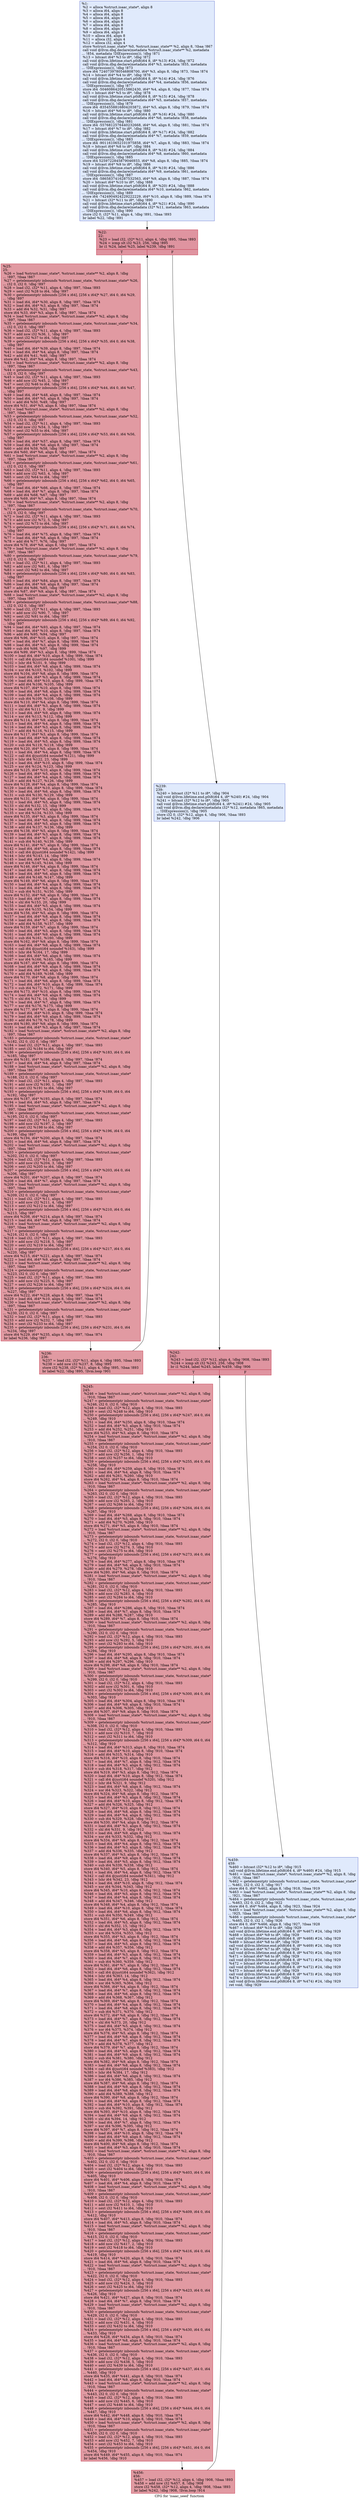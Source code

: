 digraph "CFG for 'isaac_seed' function" {
	label="CFG for 'isaac_seed' function";

	Node0x250f020 [shape=record,color="#3d50c3ff", style=filled, fillcolor="#b9d0f970",label="{%1:\l  %2 = alloca %struct.isaac_state*, align 8\l  %3 = alloca i64, align 8\l  %4 = alloca i64, align 8\l  %5 = alloca i64, align 8\l  %6 = alloca i64, align 8\l  %7 = alloca i64, align 8\l  %8 = alloca i64, align 8\l  %9 = alloca i64, align 8\l  %10 = alloca i64, align 8\l  %11 = alloca i32, align 4\l  %12 = alloca i32, align 4\l  store %struct.isaac_state* %0, %struct.isaac_state** %2, align 8, !tbaa !867\l  call void @llvm.dbg.declare(metadata %struct.isaac_state** %2, metadata\l... !854, metadata !DIExpression()), !dbg !871\l  %13 = bitcast i64* %3 to i8*, !dbg !872\l  call void @llvm.lifetime.start.p0i8(i64 8, i8* %13) #24, !dbg !872\l  call void @llvm.dbg.declare(metadata i64* %3, metadata !855, metadata\l... !DIExpression()), !dbg !873\l  store i64 7240739780546808700, i64* %3, align 8, !dbg !873, !tbaa !874\l  %14 = bitcast i64* %4 to i8*, !dbg !876\l  call void @llvm.lifetime.start.p0i8(i64 8, i8* %14) #24, !dbg !876\l  call void @llvm.dbg.declare(metadata i64* %4, metadata !856, metadata\l... !DIExpression()), !dbg !877\l  store i64 -5046086420515862430, i64* %4, align 8, !dbg !877, !tbaa !874\l  %15 = bitcast i64* %5 to i8*, !dbg !878\l  call void @llvm.lifetime.start.p0i8(i64 8, i8* %15) #24, !dbg !878\l  call void @llvm.dbg.declare(metadata i64* %5, metadata !857, metadata\l... !DIExpression()), !dbg !879\l  store i64 -8354558816804203872, i64* %5, align 8, !dbg !879, !tbaa !874\l  %16 = bitcast i64* %6 to i8*, !dbg !880\l  call void @llvm.lifetime.start.p0i8(i64 8, i8* %16) #24, !dbg !880\l  call void @llvm.dbg.declare(metadata i64* %6, metadata !858, metadata\l... !DIExpression()), !dbg !881\l  store i64 -5576812576440232668, i64* %6, align 8, !dbg !881, !tbaa !874\l  %17 = bitcast i64* %7 to i8*, !dbg !882\l  call void @llvm.lifetime.start.p0i8(i64 8, i8* %17) #24, !dbg !882\l  call void @llvm.dbg.declare(metadata i64* %7, metadata !859, metadata\l... !DIExpression()), !dbg !883\l  store i64 -9011610652101975858, i64* %7, align 8, !dbg !883, !tbaa !874\l  %18 = bitcast i64* %8 to i8*, !dbg !884\l  call void @llvm.lifetime.start.p0i8(i64 8, i8* %18) #24, !dbg !884\l  call void @llvm.dbg.declare(metadata i64* %8, metadata !860, metadata\l... !DIExpression()), !dbg !885\l  store i64 5259722845879046933, i64* %8, align 8, !dbg !885, !tbaa !874\l  %19 = bitcast i64* %9 to i8*, !dbg !886\l  call void @llvm.lifetime.start.p0i8(i64 8, i8* %19) #24, !dbg !886\l  call void @llvm.dbg.declare(metadata i64* %9, metadata !861, metadata\l... !DIExpression()), !dbg !887\l  store i64 -5865837416287532563, i64* %9, align 8, !dbg !887, !tbaa !874\l  %20 = bitcast i64* %10 to i8*, !dbg !888\l  call void @llvm.lifetime.start.p0i8(i64 8, i8* %20) #24, !dbg !888\l  call void @llvm.dbg.declare(metadata i64* %10, metadata !862, metadata\l... !DIExpression()), !dbg !889\l  store i64 -7424904924229222229, i64* %10, align 8, !dbg !889, !tbaa !874\l  %21 = bitcast i32* %11 to i8*, !dbg !890\l  call void @llvm.lifetime.start.p0i8(i64 4, i8* %21) #24, !dbg !890\l  call void @llvm.dbg.declare(metadata i32* %11, metadata !863, metadata\l... !DIExpression()), !dbg !890\l  store i32 0, i32* %11, align 4, !dbg !891, !tbaa !893\l  br label %22, !dbg !891\l}"];
	Node0x250f020 -> Node0x250f070;
	Node0x250f070 [shape=record,color="#b70d28ff", style=filled, fillcolor="#b70d2870",label="{%22:\l22:                                               \l  %23 = load i32, i32* %11, align 4, !dbg !895, !tbaa !893\l  %24 = icmp slt i32 %23, 256, !dbg !895\l  br i1 %24, label %25, label %239, !dbg !891\l|{<s0>T|<s1>F}}"];
	Node0x250f070:s0 -> Node0x250f0c0;
	Node0x250f070:s1 -> Node0x250f160;
	Node0x250f0c0 [shape=record,color="#b70d28ff", style=filled, fillcolor="#bb1b2c70",label="{%25:\l25:                                               \l  %26 = load %struct.isaac_state*, %struct.isaac_state** %2, align 8, !dbg\l... !897, !tbaa !867\l  %27 = getelementptr inbounds %struct.isaac_state, %struct.isaac_state* %26,\l... i32 0, i32 0, !dbg !897\l  %28 = load i32, i32* %11, align 4, !dbg !897, !tbaa !893\l  %29 = sext i32 %28 to i64, !dbg !897\l  %30 = getelementptr inbounds [256 x i64], [256 x i64]* %27, i64 0, i64 %29,\l... !dbg !897\l  %31 = load i64, i64* %30, align 8, !dbg !897, !tbaa !874\l  %32 = load i64, i64* %3, align 8, !dbg !897, !tbaa !874\l  %33 = add i64 %32, %31, !dbg !897\l  store i64 %33, i64* %3, align 8, !dbg !897, !tbaa !874\l  %34 = load %struct.isaac_state*, %struct.isaac_state** %2, align 8, !dbg\l... !897, !tbaa !867\l  %35 = getelementptr inbounds %struct.isaac_state, %struct.isaac_state* %34,\l... i32 0, i32 0, !dbg !897\l  %36 = load i32, i32* %11, align 4, !dbg !897, !tbaa !893\l  %37 = add nsw i32 %36, 1, !dbg !897\l  %38 = sext i32 %37 to i64, !dbg !897\l  %39 = getelementptr inbounds [256 x i64], [256 x i64]* %35, i64 0, i64 %38,\l... !dbg !897\l  %40 = load i64, i64* %39, align 8, !dbg !897, !tbaa !874\l  %41 = load i64, i64* %4, align 8, !dbg !897, !tbaa !874\l  %42 = add i64 %41, %40, !dbg !897\l  store i64 %42, i64* %4, align 8, !dbg !897, !tbaa !874\l  %43 = load %struct.isaac_state*, %struct.isaac_state** %2, align 8, !dbg\l... !897, !tbaa !867\l  %44 = getelementptr inbounds %struct.isaac_state, %struct.isaac_state* %43,\l... i32 0, i32 0, !dbg !897\l  %45 = load i32, i32* %11, align 4, !dbg !897, !tbaa !893\l  %46 = add nsw i32 %45, 2, !dbg !897\l  %47 = sext i32 %46 to i64, !dbg !897\l  %48 = getelementptr inbounds [256 x i64], [256 x i64]* %44, i64 0, i64 %47,\l... !dbg !897\l  %49 = load i64, i64* %48, align 8, !dbg !897, !tbaa !874\l  %50 = load i64, i64* %5, align 8, !dbg !897, !tbaa !874\l  %51 = add i64 %50, %49, !dbg !897\l  store i64 %51, i64* %5, align 8, !dbg !897, !tbaa !874\l  %52 = load %struct.isaac_state*, %struct.isaac_state** %2, align 8, !dbg\l... !897, !tbaa !867\l  %53 = getelementptr inbounds %struct.isaac_state, %struct.isaac_state* %52,\l... i32 0, i32 0, !dbg !897\l  %54 = load i32, i32* %11, align 4, !dbg !897, !tbaa !893\l  %55 = add nsw i32 %54, 3, !dbg !897\l  %56 = sext i32 %55 to i64, !dbg !897\l  %57 = getelementptr inbounds [256 x i64], [256 x i64]* %53, i64 0, i64 %56,\l... !dbg !897\l  %58 = load i64, i64* %57, align 8, !dbg !897, !tbaa !874\l  %59 = load i64, i64* %6, align 8, !dbg !897, !tbaa !874\l  %60 = add i64 %59, %58, !dbg !897\l  store i64 %60, i64* %6, align 8, !dbg !897, !tbaa !874\l  %61 = load %struct.isaac_state*, %struct.isaac_state** %2, align 8, !dbg\l... !897, !tbaa !867\l  %62 = getelementptr inbounds %struct.isaac_state, %struct.isaac_state* %61,\l... i32 0, i32 0, !dbg !897\l  %63 = load i32, i32* %11, align 4, !dbg !897, !tbaa !893\l  %64 = add nsw i32 %63, 4, !dbg !897\l  %65 = sext i32 %64 to i64, !dbg !897\l  %66 = getelementptr inbounds [256 x i64], [256 x i64]* %62, i64 0, i64 %65,\l... !dbg !897\l  %67 = load i64, i64* %66, align 8, !dbg !897, !tbaa !874\l  %68 = load i64, i64* %7, align 8, !dbg !897, !tbaa !874\l  %69 = add i64 %68, %67, !dbg !897\l  store i64 %69, i64* %7, align 8, !dbg !897, !tbaa !874\l  %70 = load %struct.isaac_state*, %struct.isaac_state** %2, align 8, !dbg\l... !897, !tbaa !867\l  %71 = getelementptr inbounds %struct.isaac_state, %struct.isaac_state* %70,\l... i32 0, i32 0, !dbg !897\l  %72 = load i32, i32* %11, align 4, !dbg !897, !tbaa !893\l  %73 = add nsw i32 %72, 5, !dbg !897\l  %74 = sext i32 %73 to i64, !dbg !897\l  %75 = getelementptr inbounds [256 x i64], [256 x i64]* %71, i64 0, i64 %74,\l... !dbg !897\l  %76 = load i64, i64* %75, align 8, !dbg !897, !tbaa !874\l  %77 = load i64, i64* %8, align 8, !dbg !897, !tbaa !874\l  %78 = add i64 %77, %76, !dbg !897\l  store i64 %78, i64* %8, align 8, !dbg !897, !tbaa !874\l  %79 = load %struct.isaac_state*, %struct.isaac_state** %2, align 8, !dbg\l... !897, !tbaa !867\l  %80 = getelementptr inbounds %struct.isaac_state, %struct.isaac_state* %79,\l... i32 0, i32 0, !dbg !897\l  %81 = load i32, i32* %11, align 4, !dbg !897, !tbaa !893\l  %82 = add nsw i32 %81, 6, !dbg !897\l  %83 = sext i32 %82 to i64, !dbg !897\l  %84 = getelementptr inbounds [256 x i64], [256 x i64]* %80, i64 0, i64 %83,\l... !dbg !897\l  %85 = load i64, i64* %84, align 8, !dbg !897, !tbaa !874\l  %86 = load i64, i64* %9, align 8, !dbg !897, !tbaa !874\l  %87 = add i64 %86, %85, !dbg !897\l  store i64 %87, i64* %9, align 8, !dbg !897, !tbaa !874\l  %88 = load %struct.isaac_state*, %struct.isaac_state** %2, align 8, !dbg\l... !897, !tbaa !867\l  %89 = getelementptr inbounds %struct.isaac_state, %struct.isaac_state* %88,\l... i32 0, i32 0, !dbg !897\l  %90 = load i32, i32* %11, align 4, !dbg !897, !tbaa !893\l  %91 = add nsw i32 %90, 7, !dbg !897\l  %92 = sext i32 %91 to i64, !dbg !897\l  %93 = getelementptr inbounds [256 x i64], [256 x i64]* %89, i64 0, i64 %92,\l... !dbg !897\l  %94 = load i64, i64* %93, align 8, !dbg !897, !tbaa !874\l  %95 = load i64, i64* %10, align 8, !dbg !897, !tbaa !874\l  %96 = add i64 %95, %94, !dbg !897\l  store i64 %96, i64* %10, align 8, !dbg !897, !tbaa !874\l  %97 = load i64, i64* %7, align 8, !dbg !899, !tbaa !874\l  %98 = load i64, i64* %3, align 8, !dbg !899, !tbaa !874\l  %99 = sub i64 %98, %97, !dbg !899\l  store i64 %99, i64* %3, align 8, !dbg !899, !tbaa !874\l  %100 = load i64, i64* %10, align 8, !dbg !899, !tbaa !874\l  %101 = call i64 @just(i64 noundef %100), !dbg !899\l  %102 = lshr i64 %101, 9, !dbg !899\l  %103 = load i64, i64* %8, align 8, !dbg !899, !tbaa !874\l  %104 = xor i64 %103, %102, !dbg !899\l  store i64 %104, i64* %8, align 8, !dbg !899, !tbaa !874\l  %105 = load i64, i64* %3, align 8, !dbg !899, !tbaa !874\l  %106 = load i64, i64* %10, align 8, !dbg !899, !tbaa !874\l  %107 = add i64 %106, %105, !dbg !899\l  store i64 %107, i64* %10, align 8, !dbg !899, !tbaa !874\l  %108 = load i64, i64* %8, align 8, !dbg !899, !tbaa !874\l  %109 = load i64, i64* %4, align 8, !dbg !899, !tbaa !874\l  %110 = sub i64 %109, %108, !dbg !899\l  store i64 %110, i64* %4, align 8, !dbg !899, !tbaa !874\l  %111 = load i64, i64* %3, align 8, !dbg !899, !tbaa !874\l  %112 = shl i64 %111, 9, !dbg !899\l  %113 = load i64, i64* %9, align 8, !dbg !899, !tbaa !874\l  %114 = xor i64 %113, %112, !dbg !899\l  store i64 %114, i64* %9, align 8, !dbg !899, !tbaa !874\l  %115 = load i64, i64* %4, align 8, !dbg !899, !tbaa !874\l  %116 = load i64, i64* %3, align 8, !dbg !899, !tbaa !874\l  %117 = add i64 %116, %115, !dbg !899\l  store i64 %117, i64* %3, align 8, !dbg !899, !tbaa !874\l  %118 = load i64, i64* %9, align 8, !dbg !899, !tbaa !874\l  %119 = load i64, i64* %5, align 8, !dbg !899, !tbaa !874\l  %120 = sub i64 %119, %118, !dbg !899\l  store i64 %120, i64* %5, align 8, !dbg !899, !tbaa !874\l  %121 = load i64, i64* %4, align 8, !dbg !899, !tbaa !874\l  %122 = call i64 @just(i64 noundef %121), !dbg !899\l  %123 = lshr i64 %122, 23, !dbg !899\l  %124 = load i64, i64* %10, align 8, !dbg !899, !tbaa !874\l  %125 = xor i64 %124, %123, !dbg !899\l  store i64 %125, i64* %10, align 8, !dbg !899, !tbaa !874\l  %126 = load i64, i64* %5, align 8, !dbg !899, !tbaa !874\l  %127 = load i64, i64* %4, align 8, !dbg !899, !tbaa !874\l  %128 = add i64 %127, %126, !dbg !899\l  store i64 %128, i64* %4, align 8, !dbg !899, !tbaa !874\l  %129 = load i64, i64* %10, align 8, !dbg !899, !tbaa !874\l  %130 = load i64, i64* %6, align 8, !dbg !899, !tbaa !874\l  %131 = sub i64 %130, %129, !dbg !899\l  store i64 %131, i64* %6, align 8, !dbg !899, !tbaa !874\l  %132 = load i64, i64* %5, align 8, !dbg !899, !tbaa !874\l  %133 = shl i64 %132, 15, !dbg !899\l  %134 = load i64, i64* %3, align 8, !dbg !899, !tbaa !874\l  %135 = xor i64 %134, %133, !dbg !899\l  store i64 %135, i64* %3, align 8, !dbg !899, !tbaa !874\l  %136 = load i64, i64* %6, align 8, !dbg !899, !tbaa !874\l  %137 = load i64, i64* %5, align 8, !dbg !899, !tbaa !874\l  %138 = add i64 %137, %136, !dbg !899\l  store i64 %138, i64* %5, align 8, !dbg !899, !tbaa !874\l  %139 = load i64, i64* %3, align 8, !dbg !899, !tbaa !874\l  %140 = load i64, i64* %7, align 8, !dbg !899, !tbaa !874\l  %141 = sub i64 %140, %139, !dbg !899\l  store i64 %141, i64* %7, align 8, !dbg !899, !tbaa !874\l  %142 = load i64, i64* %6, align 8, !dbg !899, !tbaa !874\l  %143 = call i64 @just(i64 noundef %142), !dbg !899\l  %144 = lshr i64 %143, 14, !dbg !899\l  %145 = load i64, i64* %4, align 8, !dbg !899, !tbaa !874\l  %146 = xor i64 %145, %144, !dbg !899\l  store i64 %146, i64* %4, align 8, !dbg !899, !tbaa !874\l  %147 = load i64, i64* %7, align 8, !dbg !899, !tbaa !874\l  %148 = load i64, i64* %6, align 8, !dbg !899, !tbaa !874\l  %149 = add i64 %148, %147, !dbg !899\l  store i64 %149, i64* %6, align 8, !dbg !899, !tbaa !874\l  %150 = load i64, i64* %4, align 8, !dbg !899, !tbaa !874\l  %151 = load i64, i64* %8, align 8, !dbg !899, !tbaa !874\l  %152 = sub i64 %151, %150, !dbg !899\l  store i64 %152, i64* %8, align 8, !dbg !899, !tbaa !874\l  %153 = load i64, i64* %7, align 8, !dbg !899, !tbaa !874\l  %154 = shl i64 %153, 20, !dbg !899\l  %155 = load i64, i64* %5, align 8, !dbg !899, !tbaa !874\l  %156 = xor i64 %155, %154, !dbg !899\l  store i64 %156, i64* %5, align 8, !dbg !899, !tbaa !874\l  %157 = load i64, i64* %8, align 8, !dbg !899, !tbaa !874\l  %158 = load i64, i64* %7, align 8, !dbg !899, !tbaa !874\l  %159 = add i64 %158, %157, !dbg !899\l  store i64 %159, i64* %7, align 8, !dbg !899, !tbaa !874\l  %160 = load i64, i64* %5, align 8, !dbg !899, !tbaa !874\l  %161 = load i64, i64* %9, align 8, !dbg !899, !tbaa !874\l  %162 = sub i64 %161, %160, !dbg !899\l  store i64 %162, i64* %9, align 8, !dbg !899, !tbaa !874\l  %163 = load i64, i64* %8, align 8, !dbg !899, !tbaa !874\l  %164 = call i64 @just(i64 noundef %163), !dbg !899\l  %165 = lshr i64 %164, 17, !dbg !899\l  %166 = load i64, i64* %6, align 8, !dbg !899, !tbaa !874\l  %167 = xor i64 %166, %165, !dbg !899\l  store i64 %167, i64* %6, align 8, !dbg !899, !tbaa !874\l  %168 = load i64, i64* %9, align 8, !dbg !899, !tbaa !874\l  %169 = load i64, i64* %8, align 8, !dbg !899, !tbaa !874\l  %170 = add i64 %169, %168, !dbg !899\l  store i64 %170, i64* %8, align 8, !dbg !899, !tbaa !874\l  %171 = load i64, i64* %6, align 8, !dbg !899, !tbaa !874\l  %172 = load i64, i64* %10, align 8, !dbg !899, !tbaa !874\l  %173 = sub i64 %172, %171, !dbg !899\l  store i64 %173, i64* %10, align 8, !dbg !899, !tbaa !874\l  %174 = load i64, i64* %9, align 8, !dbg !899, !tbaa !874\l  %175 = shl i64 %174, 14, !dbg !899\l  %176 = load i64, i64* %7, align 8, !dbg !899, !tbaa !874\l  %177 = xor i64 %176, %175, !dbg !899\l  store i64 %177, i64* %7, align 8, !dbg !899, !tbaa !874\l  %178 = load i64, i64* %10, align 8, !dbg !899, !tbaa !874\l  %179 = load i64, i64* %9, align 8, !dbg !899, !tbaa !874\l  %180 = add i64 %179, %178, !dbg !899\l  store i64 %180, i64* %9, align 8, !dbg !899, !tbaa !874\l  %181 = load i64, i64* %3, align 8, !dbg !897, !tbaa !874\l  %182 = load %struct.isaac_state*, %struct.isaac_state** %2, align 8, !dbg\l... !897, !tbaa !867\l  %183 = getelementptr inbounds %struct.isaac_state, %struct.isaac_state*\l... %182, i32 0, i32 0, !dbg !897\l  %184 = load i32, i32* %11, align 4, !dbg !897, !tbaa !893\l  %185 = sext i32 %184 to i64, !dbg !897\l  %186 = getelementptr inbounds [256 x i64], [256 x i64]* %183, i64 0, i64\l... %185, !dbg !897\l  store i64 %181, i64* %186, align 8, !dbg !897, !tbaa !874\l  %187 = load i64, i64* %4, align 8, !dbg !897, !tbaa !874\l  %188 = load %struct.isaac_state*, %struct.isaac_state** %2, align 8, !dbg\l... !897, !tbaa !867\l  %189 = getelementptr inbounds %struct.isaac_state, %struct.isaac_state*\l... %188, i32 0, i32 0, !dbg !897\l  %190 = load i32, i32* %11, align 4, !dbg !897, !tbaa !893\l  %191 = add nsw i32 %190, 1, !dbg !897\l  %192 = sext i32 %191 to i64, !dbg !897\l  %193 = getelementptr inbounds [256 x i64], [256 x i64]* %189, i64 0, i64\l... %192, !dbg !897\l  store i64 %187, i64* %193, align 8, !dbg !897, !tbaa !874\l  %194 = load i64, i64* %5, align 8, !dbg !897, !tbaa !874\l  %195 = load %struct.isaac_state*, %struct.isaac_state** %2, align 8, !dbg\l... !897, !tbaa !867\l  %196 = getelementptr inbounds %struct.isaac_state, %struct.isaac_state*\l... %195, i32 0, i32 0, !dbg !897\l  %197 = load i32, i32* %11, align 4, !dbg !897, !tbaa !893\l  %198 = add nsw i32 %197, 2, !dbg !897\l  %199 = sext i32 %198 to i64, !dbg !897\l  %200 = getelementptr inbounds [256 x i64], [256 x i64]* %196, i64 0, i64\l... %199, !dbg !897\l  store i64 %194, i64* %200, align 8, !dbg !897, !tbaa !874\l  %201 = load i64, i64* %6, align 8, !dbg !897, !tbaa !874\l  %202 = load %struct.isaac_state*, %struct.isaac_state** %2, align 8, !dbg\l... !897, !tbaa !867\l  %203 = getelementptr inbounds %struct.isaac_state, %struct.isaac_state*\l... %202, i32 0, i32 0, !dbg !897\l  %204 = load i32, i32* %11, align 4, !dbg !897, !tbaa !893\l  %205 = add nsw i32 %204, 3, !dbg !897\l  %206 = sext i32 %205 to i64, !dbg !897\l  %207 = getelementptr inbounds [256 x i64], [256 x i64]* %203, i64 0, i64\l... %206, !dbg !897\l  store i64 %201, i64* %207, align 8, !dbg !897, !tbaa !874\l  %208 = load i64, i64* %7, align 8, !dbg !897, !tbaa !874\l  %209 = load %struct.isaac_state*, %struct.isaac_state** %2, align 8, !dbg\l... !897, !tbaa !867\l  %210 = getelementptr inbounds %struct.isaac_state, %struct.isaac_state*\l... %209, i32 0, i32 0, !dbg !897\l  %211 = load i32, i32* %11, align 4, !dbg !897, !tbaa !893\l  %212 = add nsw i32 %211, 4, !dbg !897\l  %213 = sext i32 %212 to i64, !dbg !897\l  %214 = getelementptr inbounds [256 x i64], [256 x i64]* %210, i64 0, i64\l... %213, !dbg !897\l  store i64 %208, i64* %214, align 8, !dbg !897, !tbaa !874\l  %215 = load i64, i64* %8, align 8, !dbg !897, !tbaa !874\l  %216 = load %struct.isaac_state*, %struct.isaac_state** %2, align 8, !dbg\l... !897, !tbaa !867\l  %217 = getelementptr inbounds %struct.isaac_state, %struct.isaac_state*\l... %216, i32 0, i32 0, !dbg !897\l  %218 = load i32, i32* %11, align 4, !dbg !897, !tbaa !893\l  %219 = add nsw i32 %218, 5, !dbg !897\l  %220 = sext i32 %219 to i64, !dbg !897\l  %221 = getelementptr inbounds [256 x i64], [256 x i64]* %217, i64 0, i64\l... %220, !dbg !897\l  store i64 %215, i64* %221, align 8, !dbg !897, !tbaa !874\l  %222 = load i64, i64* %9, align 8, !dbg !897, !tbaa !874\l  %223 = load %struct.isaac_state*, %struct.isaac_state** %2, align 8, !dbg\l... !897, !tbaa !867\l  %224 = getelementptr inbounds %struct.isaac_state, %struct.isaac_state*\l... %223, i32 0, i32 0, !dbg !897\l  %225 = load i32, i32* %11, align 4, !dbg !897, !tbaa !893\l  %226 = add nsw i32 %225, 6, !dbg !897\l  %227 = sext i32 %226 to i64, !dbg !897\l  %228 = getelementptr inbounds [256 x i64], [256 x i64]* %224, i64 0, i64\l... %227, !dbg !897\l  store i64 %222, i64* %228, align 8, !dbg !897, !tbaa !874\l  %229 = load i64, i64* %10, align 8, !dbg !897, !tbaa !874\l  %230 = load %struct.isaac_state*, %struct.isaac_state** %2, align 8, !dbg\l... !897, !tbaa !867\l  %231 = getelementptr inbounds %struct.isaac_state, %struct.isaac_state*\l... %230, i32 0, i32 0, !dbg !897\l  %232 = load i32, i32* %11, align 4, !dbg !897, !tbaa !893\l  %233 = add nsw i32 %232, 7, !dbg !897\l  %234 = sext i32 %233 to i64, !dbg !897\l  %235 = getelementptr inbounds [256 x i64], [256 x i64]* %231, i64 0, i64\l... %234, !dbg !897\l  store i64 %229, i64* %235, align 8, !dbg !897, !tbaa !874\l  br label %236, !dbg !897\l}"];
	Node0x250f0c0 -> Node0x250f110;
	Node0x250f110 [shape=record,color="#b70d28ff", style=filled, fillcolor="#bb1b2c70",label="{%236:\l236:                                              \l  %237 = load i32, i32* %11, align 4, !dbg !895, !tbaa !893\l  %238 = add nsw i32 %237, 8, !dbg !895\l  store i32 %238, i32* %11, align 4, !dbg !895, !tbaa !893\l  br label %22, !dbg !895, !llvm.loop !901\l}"];
	Node0x250f110 -> Node0x250f070;
	Node0x250f160 [shape=record,color="#3d50c3ff", style=filled, fillcolor="#b9d0f970",label="{%239:\l239:                                              \l  %240 = bitcast i32* %11 to i8*, !dbg !904\l  call void @llvm.lifetime.end.p0i8(i64 4, i8* %240) #24, !dbg !904\l  %241 = bitcast i32* %12 to i8*, !dbg !905\l  call void @llvm.lifetime.start.p0i8(i64 4, i8* %241) #24, !dbg !905\l  call void @llvm.dbg.declare(metadata i32* %12, metadata !865, metadata\l... !DIExpression()), !dbg !905\l  store i32 0, i32* %12, align 4, !dbg !906, !tbaa !893\l  br label %242, !dbg !906\l}"];
	Node0x250f160 -> Node0x250f1b0;
	Node0x250f1b0 [shape=record,color="#b70d28ff", style=filled, fillcolor="#b70d2870",label="{%242:\l242:                                              \l  %243 = load i32, i32* %12, align 4, !dbg !908, !tbaa !893\l  %244 = icmp slt i32 %243, 256, !dbg !908\l  br i1 %244, label %245, label %459, !dbg !906\l|{<s0>T|<s1>F}}"];
	Node0x250f1b0:s0 -> Node0x250f200;
	Node0x250f1b0:s1 -> Node0x250f2a0;
	Node0x250f200 [shape=record,color="#b70d28ff", style=filled, fillcolor="#bb1b2c70",label="{%245:\l245:                                              \l  %246 = load %struct.isaac_state*, %struct.isaac_state** %2, align 8, !dbg\l... !910, !tbaa !867\l  %247 = getelementptr inbounds %struct.isaac_state, %struct.isaac_state*\l... %246, i32 0, i32 0, !dbg !910\l  %248 = load i32, i32* %12, align 4, !dbg !910, !tbaa !893\l  %249 = sext i32 %248 to i64, !dbg !910\l  %250 = getelementptr inbounds [256 x i64], [256 x i64]* %247, i64 0, i64\l... %249, !dbg !910\l  %251 = load i64, i64* %250, align 8, !dbg !910, !tbaa !874\l  %252 = load i64, i64* %3, align 8, !dbg !910, !tbaa !874\l  %253 = add i64 %252, %251, !dbg !910\l  store i64 %253, i64* %3, align 8, !dbg !910, !tbaa !874\l  %254 = load %struct.isaac_state*, %struct.isaac_state** %2, align 8, !dbg\l... !910, !tbaa !867\l  %255 = getelementptr inbounds %struct.isaac_state, %struct.isaac_state*\l... %254, i32 0, i32 0, !dbg !910\l  %256 = load i32, i32* %12, align 4, !dbg !910, !tbaa !893\l  %257 = add nsw i32 %256, 1, !dbg !910\l  %258 = sext i32 %257 to i64, !dbg !910\l  %259 = getelementptr inbounds [256 x i64], [256 x i64]* %255, i64 0, i64\l... %258, !dbg !910\l  %260 = load i64, i64* %259, align 8, !dbg !910, !tbaa !874\l  %261 = load i64, i64* %4, align 8, !dbg !910, !tbaa !874\l  %262 = add i64 %261, %260, !dbg !910\l  store i64 %262, i64* %4, align 8, !dbg !910, !tbaa !874\l  %263 = load %struct.isaac_state*, %struct.isaac_state** %2, align 8, !dbg\l... !910, !tbaa !867\l  %264 = getelementptr inbounds %struct.isaac_state, %struct.isaac_state*\l... %263, i32 0, i32 0, !dbg !910\l  %265 = load i32, i32* %12, align 4, !dbg !910, !tbaa !893\l  %266 = add nsw i32 %265, 2, !dbg !910\l  %267 = sext i32 %266 to i64, !dbg !910\l  %268 = getelementptr inbounds [256 x i64], [256 x i64]* %264, i64 0, i64\l... %267, !dbg !910\l  %269 = load i64, i64* %268, align 8, !dbg !910, !tbaa !874\l  %270 = load i64, i64* %5, align 8, !dbg !910, !tbaa !874\l  %271 = add i64 %270, %269, !dbg !910\l  store i64 %271, i64* %5, align 8, !dbg !910, !tbaa !874\l  %272 = load %struct.isaac_state*, %struct.isaac_state** %2, align 8, !dbg\l... !910, !tbaa !867\l  %273 = getelementptr inbounds %struct.isaac_state, %struct.isaac_state*\l... %272, i32 0, i32 0, !dbg !910\l  %274 = load i32, i32* %12, align 4, !dbg !910, !tbaa !893\l  %275 = add nsw i32 %274, 3, !dbg !910\l  %276 = sext i32 %275 to i64, !dbg !910\l  %277 = getelementptr inbounds [256 x i64], [256 x i64]* %273, i64 0, i64\l... %276, !dbg !910\l  %278 = load i64, i64* %277, align 8, !dbg !910, !tbaa !874\l  %279 = load i64, i64* %6, align 8, !dbg !910, !tbaa !874\l  %280 = add i64 %279, %278, !dbg !910\l  store i64 %280, i64* %6, align 8, !dbg !910, !tbaa !874\l  %281 = load %struct.isaac_state*, %struct.isaac_state** %2, align 8, !dbg\l... !910, !tbaa !867\l  %282 = getelementptr inbounds %struct.isaac_state, %struct.isaac_state*\l... %281, i32 0, i32 0, !dbg !910\l  %283 = load i32, i32* %12, align 4, !dbg !910, !tbaa !893\l  %284 = add nsw i32 %283, 4, !dbg !910\l  %285 = sext i32 %284 to i64, !dbg !910\l  %286 = getelementptr inbounds [256 x i64], [256 x i64]* %282, i64 0, i64\l... %285, !dbg !910\l  %287 = load i64, i64* %286, align 8, !dbg !910, !tbaa !874\l  %288 = load i64, i64* %7, align 8, !dbg !910, !tbaa !874\l  %289 = add i64 %288, %287, !dbg !910\l  store i64 %289, i64* %7, align 8, !dbg !910, !tbaa !874\l  %290 = load %struct.isaac_state*, %struct.isaac_state** %2, align 8, !dbg\l... !910, !tbaa !867\l  %291 = getelementptr inbounds %struct.isaac_state, %struct.isaac_state*\l... %290, i32 0, i32 0, !dbg !910\l  %292 = load i32, i32* %12, align 4, !dbg !910, !tbaa !893\l  %293 = add nsw i32 %292, 5, !dbg !910\l  %294 = sext i32 %293 to i64, !dbg !910\l  %295 = getelementptr inbounds [256 x i64], [256 x i64]* %291, i64 0, i64\l... %294, !dbg !910\l  %296 = load i64, i64* %295, align 8, !dbg !910, !tbaa !874\l  %297 = load i64, i64* %8, align 8, !dbg !910, !tbaa !874\l  %298 = add i64 %297, %296, !dbg !910\l  store i64 %298, i64* %8, align 8, !dbg !910, !tbaa !874\l  %299 = load %struct.isaac_state*, %struct.isaac_state** %2, align 8, !dbg\l... !910, !tbaa !867\l  %300 = getelementptr inbounds %struct.isaac_state, %struct.isaac_state*\l... %299, i32 0, i32 0, !dbg !910\l  %301 = load i32, i32* %12, align 4, !dbg !910, !tbaa !893\l  %302 = add nsw i32 %301, 6, !dbg !910\l  %303 = sext i32 %302 to i64, !dbg !910\l  %304 = getelementptr inbounds [256 x i64], [256 x i64]* %300, i64 0, i64\l... %303, !dbg !910\l  %305 = load i64, i64* %304, align 8, !dbg !910, !tbaa !874\l  %306 = load i64, i64* %9, align 8, !dbg !910, !tbaa !874\l  %307 = add i64 %306, %305, !dbg !910\l  store i64 %307, i64* %9, align 8, !dbg !910, !tbaa !874\l  %308 = load %struct.isaac_state*, %struct.isaac_state** %2, align 8, !dbg\l... !910, !tbaa !867\l  %309 = getelementptr inbounds %struct.isaac_state, %struct.isaac_state*\l... %308, i32 0, i32 0, !dbg !910\l  %310 = load i32, i32* %12, align 4, !dbg !910, !tbaa !893\l  %311 = add nsw i32 %310, 7, !dbg !910\l  %312 = sext i32 %311 to i64, !dbg !910\l  %313 = getelementptr inbounds [256 x i64], [256 x i64]* %309, i64 0, i64\l... %312, !dbg !910\l  %314 = load i64, i64* %313, align 8, !dbg !910, !tbaa !874\l  %315 = load i64, i64* %10, align 8, !dbg !910, !tbaa !874\l  %316 = add i64 %315, %314, !dbg !910\l  store i64 %316, i64* %10, align 8, !dbg !910, !tbaa !874\l  %317 = load i64, i64* %7, align 8, !dbg !912, !tbaa !874\l  %318 = load i64, i64* %3, align 8, !dbg !912, !tbaa !874\l  %319 = sub i64 %318, %317, !dbg !912\l  store i64 %319, i64* %3, align 8, !dbg !912, !tbaa !874\l  %320 = load i64, i64* %10, align 8, !dbg !912, !tbaa !874\l  %321 = call i64 @just(i64 noundef %320), !dbg !912\l  %322 = lshr i64 %321, 9, !dbg !912\l  %323 = load i64, i64* %8, align 8, !dbg !912, !tbaa !874\l  %324 = xor i64 %323, %322, !dbg !912\l  store i64 %324, i64* %8, align 8, !dbg !912, !tbaa !874\l  %325 = load i64, i64* %3, align 8, !dbg !912, !tbaa !874\l  %326 = load i64, i64* %10, align 8, !dbg !912, !tbaa !874\l  %327 = add i64 %326, %325, !dbg !912\l  store i64 %327, i64* %10, align 8, !dbg !912, !tbaa !874\l  %328 = load i64, i64* %8, align 8, !dbg !912, !tbaa !874\l  %329 = load i64, i64* %4, align 8, !dbg !912, !tbaa !874\l  %330 = sub i64 %329, %328, !dbg !912\l  store i64 %330, i64* %4, align 8, !dbg !912, !tbaa !874\l  %331 = load i64, i64* %3, align 8, !dbg !912, !tbaa !874\l  %332 = shl i64 %331, 9, !dbg !912\l  %333 = load i64, i64* %9, align 8, !dbg !912, !tbaa !874\l  %334 = xor i64 %333, %332, !dbg !912\l  store i64 %334, i64* %9, align 8, !dbg !912, !tbaa !874\l  %335 = load i64, i64* %4, align 8, !dbg !912, !tbaa !874\l  %336 = load i64, i64* %3, align 8, !dbg !912, !tbaa !874\l  %337 = add i64 %336, %335, !dbg !912\l  store i64 %337, i64* %3, align 8, !dbg !912, !tbaa !874\l  %338 = load i64, i64* %9, align 8, !dbg !912, !tbaa !874\l  %339 = load i64, i64* %5, align 8, !dbg !912, !tbaa !874\l  %340 = sub i64 %339, %338, !dbg !912\l  store i64 %340, i64* %5, align 8, !dbg !912, !tbaa !874\l  %341 = load i64, i64* %4, align 8, !dbg !912, !tbaa !874\l  %342 = call i64 @just(i64 noundef %341), !dbg !912\l  %343 = lshr i64 %342, 23, !dbg !912\l  %344 = load i64, i64* %10, align 8, !dbg !912, !tbaa !874\l  %345 = xor i64 %344, %343, !dbg !912\l  store i64 %345, i64* %10, align 8, !dbg !912, !tbaa !874\l  %346 = load i64, i64* %5, align 8, !dbg !912, !tbaa !874\l  %347 = load i64, i64* %4, align 8, !dbg !912, !tbaa !874\l  %348 = add i64 %347, %346, !dbg !912\l  store i64 %348, i64* %4, align 8, !dbg !912, !tbaa !874\l  %349 = load i64, i64* %10, align 8, !dbg !912, !tbaa !874\l  %350 = load i64, i64* %6, align 8, !dbg !912, !tbaa !874\l  %351 = sub i64 %350, %349, !dbg !912\l  store i64 %351, i64* %6, align 8, !dbg !912, !tbaa !874\l  %352 = load i64, i64* %5, align 8, !dbg !912, !tbaa !874\l  %353 = shl i64 %352, 15, !dbg !912\l  %354 = load i64, i64* %3, align 8, !dbg !912, !tbaa !874\l  %355 = xor i64 %354, %353, !dbg !912\l  store i64 %355, i64* %3, align 8, !dbg !912, !tbaa !874\l  %356 = load i64, i64* %6, align 8, !dbg !912, !tbaa !874\l  %357 = load i64, i64* %5, align 8, !dbg !912, !tbaa !874\l  %358 = add i64 %357, %356, !dbg !912\l  store i64 %358, i64* %5, align 8, !dbg !912, !tbaa !874\l  %359 = load i64, i64* %3, align 8, !dbg !912, !tbaa !874\l  %360 = load i64, i64* %7, align 8, !dbg !912, !tbaa !874\l  %361 = sub i64 %360, %359, !dbg !912\l  store i64 %361, i64* %7, align 8, !dbg !912, !tbaa !874\l  %362 = load i64, i64* %6, align 8, !dbg !912, !tbaa !874\l  %363 = call i64 @just(i64 noundef %362), !dbg !912\l  %364 = lshr i64 %363, 14, !dbg !912\l  %365 = load i64, i64* %4, align 8, !dbg !912, !tbaa !874\l  %366 = xor i64 %365, %364, !dbg !912\l  store i64 %366, i64* %4, align 8, !dbg !912, !tbaa !874\l  %367 = load i64, i64* %7, align 8, !dbg !912, !tbaa !874\l  %368 = load i64, i64* %6, align 8, !dbg !912, !tbaa !874\l  %369 = add i64 %368, %367, !dbg !912\l  store i64 %369, i64* %6, align 8, !dbg !912, !tbaa !874\l  %370 = load i64, i64* %4, align 8, !dbg !912, !tbaa !874\l  %371 = load i64, i64* %8, align 8, !dbg !912, !tbaa !874\l  %372 = sub i64 %371, %370, !dbg !912\l  store i64 %372, i64* %8, align 8, !dbg !912, !tbaa !874\l  %373 = load i64, i64* %7, align 8, !dbg !912, !tbaa !874\l  %374 = shl i64 %373, 20, !dbg !912\l  %375 = load i64, i64* %5, align 8, !dbg !912, !tbaa !874\l  %376 = xor i64 %375, %374, !dbg !912\l  store i64 %376, i64* %5, align 8, !dbg !912, !tbaa !874\l  %377 = load i64, i64* %8, align 8, !dbg !912, !tbaa !874\l  %378 = load i64, i64* %7, align 8, !dbg !912, !tbaa !874\l  %379 = add i64 %378, %377, !dbg !912\l  store i64 %379, i64* %7, align 8, !dbg !912, !tbaa !874\l  %380 = load i64, i64* %5, align 8, !dbg !912, !tbaa !874\l  %381 = load i64, i64* %9, align 8, !dbg !912, !tbaa !874\l  %382 = sub i64 %381, %380, !dbg !912\l  store i64 %382, i64* %9, align 8, !dbg !912, !tbaa !874\l  %383 = load i64, i64* %8, align 8, !dbg !912, !tbaa !874\l  %384 = call i64 @just(i64 noundef %383), !dbg !912\l  %385 = lshr i64 %384, 17, !dbg !912\l  %386 = load i64, i64* %6, align 8, !dbg !912, !tbaa !874\l  %387 = xor i64 %386, %385, !dbg !912\l  store i64 %387, i64* %6, align 8, !dbg !912, !tbaa !874\l  %388 = load i64, i64* %9, align 8, !dbg !912, !tbaa !874\l  %389 = load i64, i64* %8, align 8, !dbg !912, !tbaa !874\l  %390 = add i64 %389, %388, !dbg !912\l  store i64 %390, i64* %8, align 8, !dbg !912, !tbaa !874\l  %391 = load i64, i64* %6, align 8, !dbg !912, !tbaa !874\l  %392 = load i64, i64* %10, align 8, !dbg !912, !tbaa !874\l  %393 = sub i64 %392, %391, !dbg !912\l  store i64 %393, i64* %10, align 8, !dbg !912, !tbaa !874\l  %394 = load i64, i64* %9, align 8, !dbg !912, !tbaa !874\l  %395 = shl i64 %394, 14, !dbg !912\l  %396 = load i64, i64* %7, align 8, !dbg !912, !tbaa !874\l  %397 = xor i64 %396, %395, !dbg !912\l  store i64 %397, i64* %7, align 8, !dbg !912, !tbaa !874\l  %398 = load i64, i64* %10, align 8, !dbg !912, !tbaa !874\l  %399 = load i64, i64* %9, align 8, !dbg !912, !tbaa !874\l  %400 = add i64 %399, %398, !dbg !912\l  store i64 %400, i64* %9, align 8, !dbg !912, !tbaa !874\l  %401 = load i64, i64* %3, align 8, !dbg !910, !tbaa !874\l  %402 = load %struct.isaac_state*, %struct.isaac_state** %2, align 8, !dbg\l... !910, !tbaa !867\l  %403 = getelementptr inbounds %struct.isaac_state, %struct.isaac_state*\l... %402, i32 0, i32 0, !dbg !910\l  %404 = load i32, i32* %12, align 4, !dbg !910, !tbaa !893\l  %405 = sext i32 %404 to i64, !dbg !910\l  %406 = getelementptr inbounds [256 x i64], [256 x i64]* %403, i64 0, i64\l... %405, !dbg !910\l  store i64 %401, i64* %406, align 8, !dbg !910, !tbaa !874\l  %407 = load i64, i64* %4, align 8, !dbg !910, !tbaa !874\l  %408 = load %struct.isaac_state*, %struct.isaac_state** %2, align 8, !dbg\l... !910, !tbaa !867\l  %409 = getelementptr inbounds %struct.isaac_state, %struct.isaac_state*\l... %408, i32 0, i32 0, !dbg !910\l  %410 = load i32, i32* %12, align 4, !dbg !910, !tbaa !893\l  %411 = add nsw i32 %410, 1, !dbg !910\l  %412 = sext i32 %411 to i64, !dbg !910\l  %413 = getelementptr inbounds [256 x i64], [256 x i64]* %409, i64 0, i64\l... %412, !dbg !910\l  store i64 %407, i64* %413, align 8, !dbg !910, !tbaa !874\l  %414 = load i64, i64* %5, align 8, !dbg !910, !tbaa !874\l  %415 = load %struct.isaac_state*, %struct.isaac_state** %2, align 8, !dbg\l... !910, !tbaa !867\l  %416 = getelementptr inbounds %struct.isaac_state, %struct.isaac_state*\l... %415, i32 0, i32 0, !dbg !910\l  %417 = load i32, i32* %12, align 4, !dbg !910, !tbaa !893\l  %418 = add nsw i32 %417, 2, !dbg !910\l  %419 = sext i32 %418 to i64, !dbg !910\l  %420 = getelementptr inbounds [256 x i64], [256 x i64]* %416, i64 0, i64\l... %419, !dbg !910\l  store i64 %414, i64* %420, align 8, !dbg !910, !tbaa !874\l  %421 = load i64, i64* %6, align 8, !dbg !910, !tbaa !874\l  %422 = load %struct.isaac_state*, %struct.isaac_state** %2, align 8, !dbg\l... !910, !tbaa !867\l  %423 = getelementptr inbounds %struct.isaac_state, %struct.isaac_state*\l... %422, i32 0, i32 0, !dbg !910\l  %424 = load i32, i32* %12, align 4, !dbg !910, !tbaa !893\l  %425 = add nsw i32 %424, 3, !dbg !910\l  %426 = sext i32 %425 to i64, !dbg !910\l  %427 = getelementptr inbounds [256 x i64], [256 x i64]* %423, i64 0, i64\l... %426, !dbg !910\l  store i64 %421, i64* %427, align 8, !dbg !910, !tbaa !874\l  %428 = load i64, i64* %7, align 8, !dbg !910, !tbaa !874\l  %429 = load %struct.isaac_state*, %struct.isaac_state** %2, align 8, !dbg\l... !910, !tbaa !867\l  %430 = getelementptr inbounds %struct.isaac_state, %struct.isaac_state*\l... %429, i32 0, i32 0, !dbg !910\l  %431 = load i32, i32* %12, align 4, !dbg !910, !tbaa !893\l  %432 = add nsw i32 %431, 4, !dbg !910\l  %433 = sext i32 %432 to i64, !dbg !910\l  %434 = getelementptr inbounds [256 x i64], [256 x i64]* %430, i64 0, i64\l... %433, !dbg !910\l  store i64 %428, i64* %434, align 8, !dbg !910, !tbaa !874\l  %435 = load i64, i64* %8, align 8, !dbg !910, !tbaa !874\l  %436 = load %struct.isaac_state*, %struct.isaac_state** %2, align 8, !dbg\l... !910, !tbaa !867\l  %437 = getelementptr inbounds %struct.isaac_state, %struct.isaac_state*\l... %436, i32 0, i32 0, !dbg !910\l  %438 = load i32, i32* %12, align 4, !dbg !910, !tbaa !893\l  %439 = add nsw i32 %438, 5, !dbg !910\l  %440 = sext i32 %439 to i64, !dbg !910\l  %441 = getelementptr inbounds [256 x i64], [256 x i64]* %437, i64 0, i64\l... %440, !dbg !910\l  store i64 %435, i64* %441, align 8, !dbg !910, !tbaa !874\l  %442 = load i64, i64* %9, align 8, !dbg !910, !tbaa !874\l  %443 = load %struct.isaac_state*, %struct.isaac_state** %2, align 8, !dbg\l... !910, !tbaa !867\l  %444 = getelementptr inbounds %struct.isaac_state, %struct.isaac_state*\l... %443, i32 0, i32 0, !dbg !910\l  %445 = load i32, i32* %12, align 4, !dbg !910, !tbaa !893\l  %446 = add nsw i32 %445, 6, !dbg !910\l  %447 = sext i32 %446 to i64, !dbg !910\l  %448 = getelementptr inbounds [256 x i64], [256 x i64]* %444, i64 0, i64\l... %447, !dbg !910\l  store i64 %442, i64* %448, align 8, !dbg !910, !tbaa !874\l  %449 = load i64, i64* %10, align 8, !dbg !910, !tbaa !874\l  %450 = load %struct.isaac_state*, %struct.isaac_state** %2, align 8, !dbg\l... !910, !tbaa !867\l  %451 = getelementptr inbounds %struct.isaac_state, %struct.isaac_state*\l... %450, i32 0, i32 0, !dbg !910\l  %452 = load i32, i32* %12, align 4, !dbg !910, !tbaa !893\l  %453 = add nsw i32 %452, 7, !dbg !910\l  %454 = sext i32 %453 to i64, !dbg !910\l  %455 = getelementptr inbounds [256 x i64], [256 x i64]* %451, i64 0, i64\l... %454, !dbg !910\l  store i64 %449, i64* %455, align 8, !dbg !910, !tbaa !874\l  br label %456, !dbg !910\l}"];
	Node0x250f200 -> Node0x250f250;
	Node0x250f250 [shape=record,color="#b70d28ff", style=filled, fillcolor="#bb1b2c70",label="{%456:\l456:                                              \l  %457 = load i32, i32* %12, align 4, !dbg !908, !tbaa !893\l  %458 = add nsw i32 %457, 8, !dbg !908\l  store i32 %458, i32* %12, align 4, !dbg !908, !tbaa !893\l  br label %242, !dbg !908, !llvm.loop !914\l}"];
	Node0x250f250 -> Node0x250f1b0;
	Node0x250f2a0 [shape=record,color="#3d50c3ff", style=filled, fillcolor="#b9d0f970",label="{%459:\l459:                                              \l  %460 = bitcast i32* %12 to i8*, !dbg !915\l  call void @llvm.lifetime.end.p0i8(i64 4, i8* %460) #24, !dbg !915\l  %461 = load %struct.isaac_state*, %struct.isaac_state** %2, align 8, !dbg\l... !916, !tbaa !867\l  %462 = getelementptr inbounds %struct.isaac_state, %struct.isaac_state*\l... %461, i32 0, i32 3, !dbg !917\l  store i64 0, i64* %462, align 8, !dbg !918, !tbaa !919\l  %463 = load %struct.isaac_state*, %struct.isaac_state** %2, align 8, !dbg\l... !921, !tbaa !867\l  %464 = getelementptr inbounds %struct.isaac_state, %struct.isaac_state*\l... %463, i32 0, i32 2, !dbg !922\l  store i64 0, i64* %464, align 8, !dbg !923, !tbaa !924\l  %465 = load %struct.isaac_state*, %struct.isaac_state** %2, align 8, !dbg\l... !925, !tbaa !867\l  %466 = getelementptr inbounds %struct.isaac_state, %struct.isaac_state*\l... %465, i32 0, i32 1, !dbg !926\l  store i64 0, i64* %466, align 8, !dbg !927, !tbaa !928\l  %467 = bitcast i64* %10 to i8*, !dbg !929\l  call void @llvm.lifetime.end.p0i8(i64 8, i8* %467) #24, !dbg !929\l  %468 = bitcast i64* %9 to i8*, !dbg !929\l  call void @llvm.lifetime.end.p0i8(i64 8, i8* %468) #24, !dbg !929\l  %469 = bitcast i64* %8 to i8*, !dbg !929\l  call void @llvm.lifetime.end.p0i8(i64 8, i8* %469) #24, !dbg !929\l  %470 = bitcast i64* %7 to i8*, !dbg !929\l  call void @llvm.lifetime.end.p0i8(i64 8, i8* %470) #24, !dbg !929\l  %471 = bitcast i64* %6 to i8*, !dbg !929\l  call void @llvm.lifetime.end.p0i8(i64 8, i8* %471) #24, !dbg !929\l  %472 = bitcast i64* %5 to i8*, !dbg !929\l  call void @llvm.lifetime.end.p0i8(i64 8, i8* %472) #24, !dbg !929\l  %473 = bitcast i64* %4 to i8*, !dbg !929\l  call void @llvm.lifetime.end.p0i8(i64 8, i8* %473) #24, !dbg !929\l  %474 = bitcast i64* %3 to i8*, !dbg !929\l  call void @llvm.lifetime.end.p0i8(i64 8, i8* %474) #24, !dbg !929\l  ret void, !dbg !929\l}"];
}
